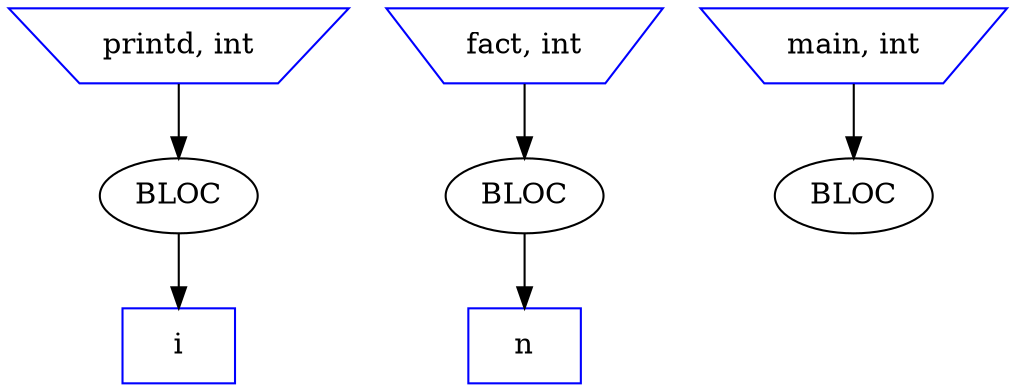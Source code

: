 digraph G {
node0 [label="printd, int" shape=invtrapezium color=blue];
node1 [label="BLOC" shape=ellipse color=black];
node0 -> node1;
node2 [label="i" shape=box color=blue];
node1 -> node2;
node3 [label="fact, int" shape=invtrapezium color=blue];
node4 [label="BLOC" shape=ellipse color=black];
node3 -> node4;
node5 [label="n" shape=box color=blue];
node4 -> node5;
node6 [label="main, int" shape=invtrapezium color=blue];
node7 [label="BLOC" shape=ellipse color=black];
node6 -> node7;
}
